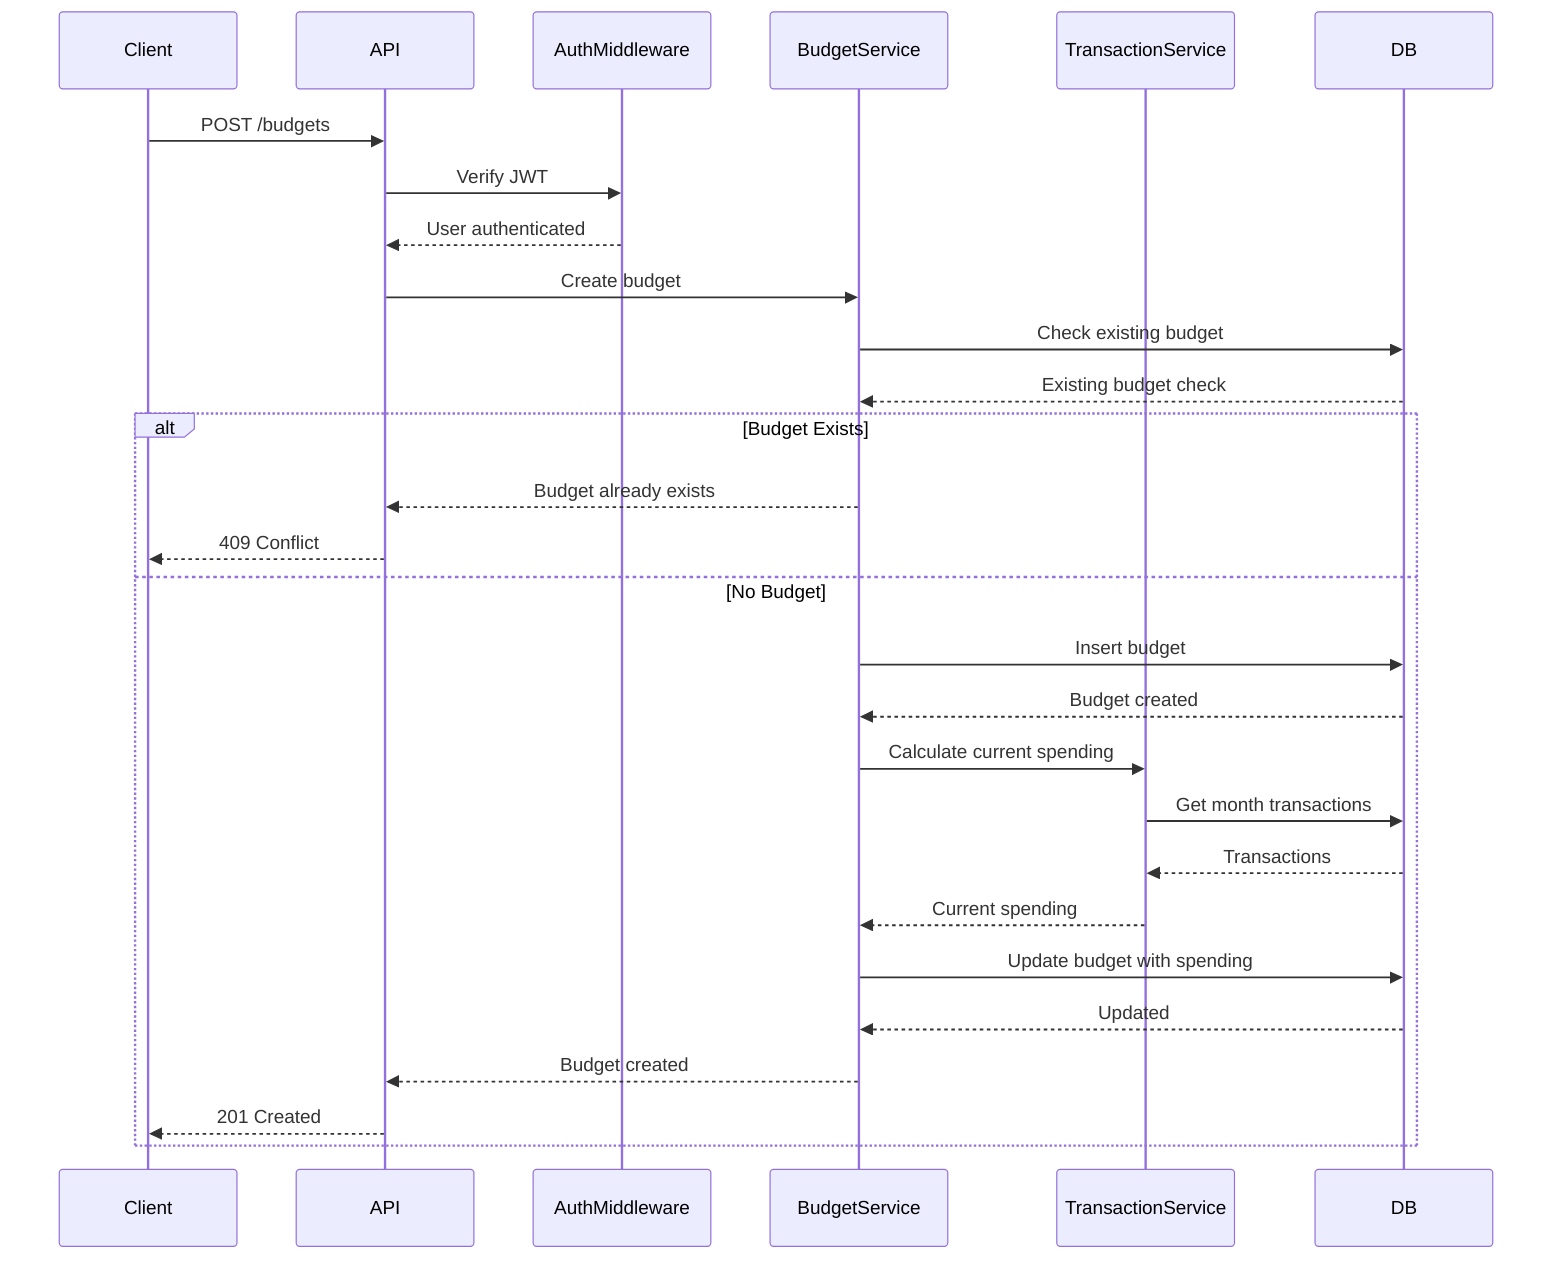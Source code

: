 sequenceDiagram
    participant Client
    participant API
    participant AuthMiddleware
    participant BudgetService
    participant TransactionService
    participant DB
    
    Client->>API: POST /budgets
    API->>AuthMiddleware: Verify JWT
    AuthMiddleware-->>API: User authenticated
    API->>BudgetService: Create budget
    BudgetService->>DB: Check existing budget
    DB-->>BudgetService: Existing budget check
    alt Budget Exists
        BudgetService-->>API: Budget already exists
        API-->>Client: 409 Conflict
    else No Budget
        BudgetService->>DB: Insert budget
        DB-->>BudgetService: Budget created
        BudgetService->>TransactionService: Calculate current spending
        TransactionService->>DB: Get month transactions
        DB-->>TransactionService: Transactions
        TransactionService-->>BudgetService: Current spending
        BudgetService->>DB: Update budget with spending
        DB-->>BudgetService: Updated
        BudgetService-->>API: Budget created
        API-->>Client: 201 Created
    end